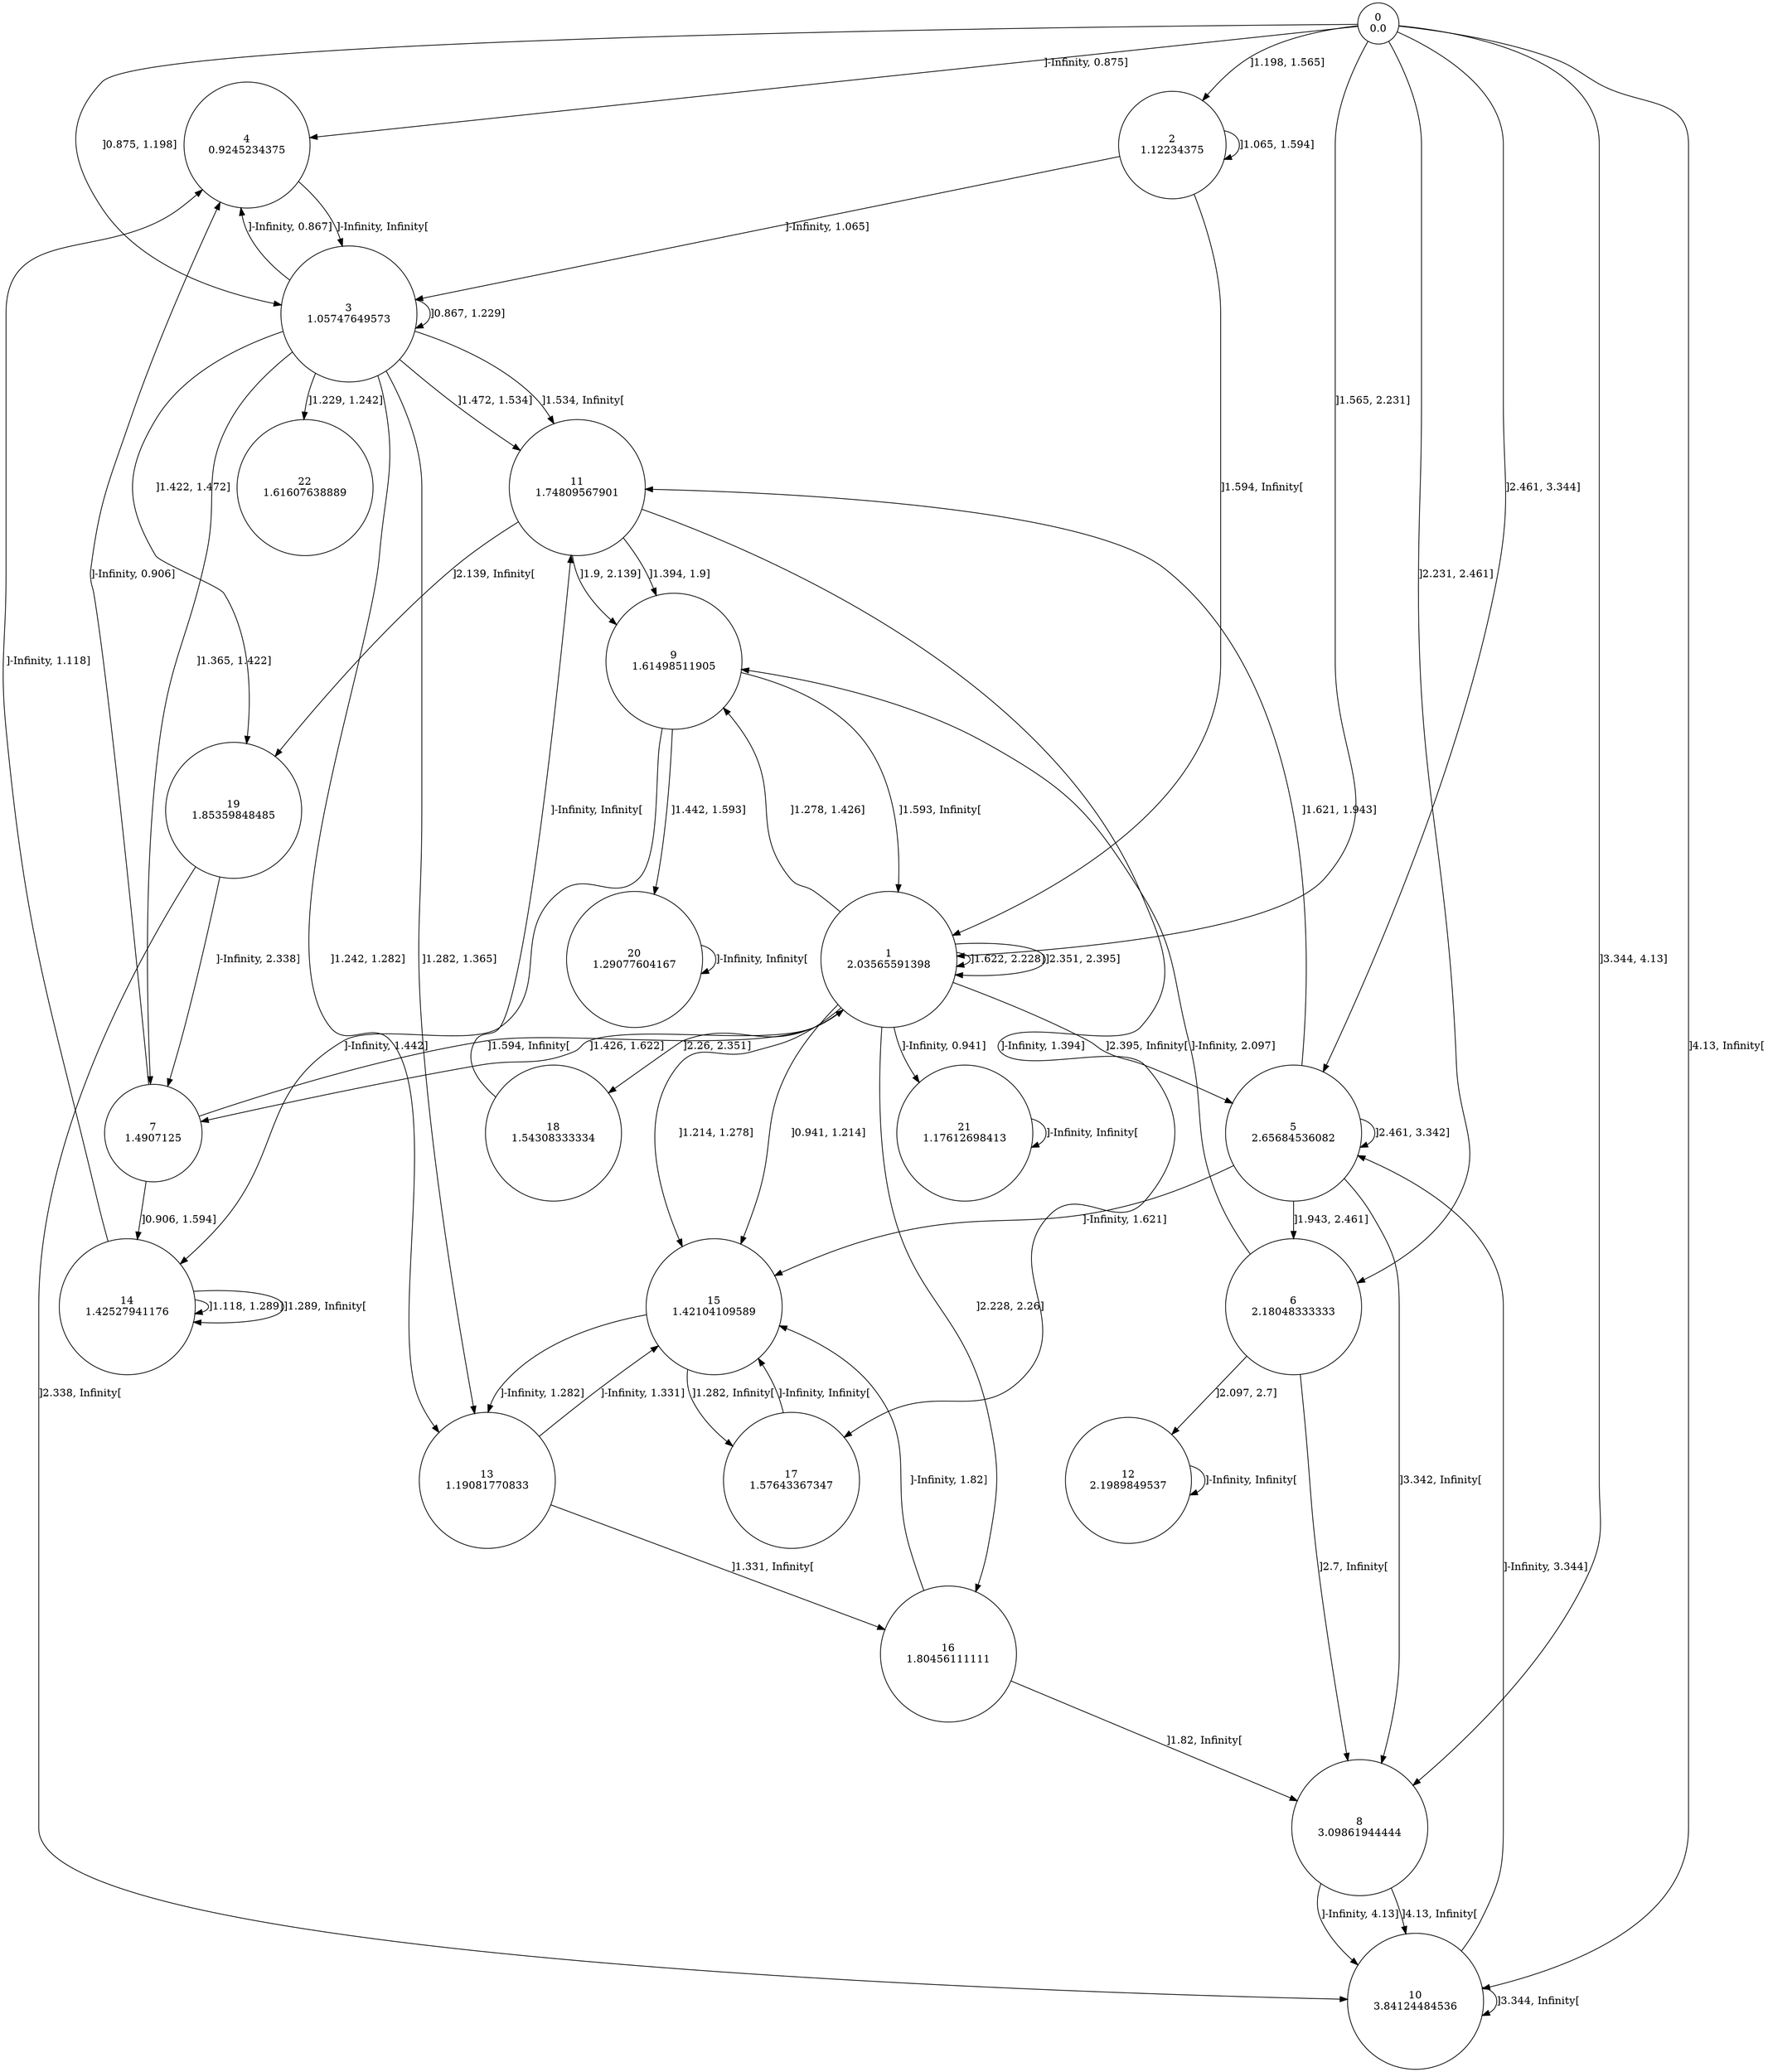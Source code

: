 digraph a {
0 [shape=circle, label="0\n0.0"];
	0 -> 4 [label="]-Infinity, 0.875]"];
	0 -> 3 [label="]0.875, 1.198]"];
	0 -> 2 [label="]1.198, 1.565]"];
	0 -> 1 [label="]1.565, 2.231]"];
	0 -> 6 [label="]2.231, 2.461]"];
	0 -> 5 [label="]2.461, 3.344]"];
	0 -> 8 [label="]3.344, 4.13]"];
	0 -> 10 [label="]4.13, Infinity["];
1 [shape=circle, label="1\n2.03565591398"];
	1 -> 21 [label="]-Infinity, 0.941]"];
	1 -> 15 [label="]0.941, 1.214]"];
	1 -> 15 [label="]1.214, 1.278]"];
	1 -> 9 [label="]1.278, 1.426]"];
	1 -> 7 [label="]1.426, 1.622]"];
	1 -> 1 [label="]1.622, 2.228]"];
	1 -> 16 [label="]2.228, 2.26]"];
	1 -> 18 [label="]2.26, 2.351]"];
	1 -> 1 [label="]2.351, 2.395]"];
	1 -> 5 [label="]2.395, Infinity["];
2 [shape=circle, label="2\n1.12234375"];
	2 -> 3 [label="]-Infinity, 1.065]"];
	2 -> 2 [label="]1.065, 1.594]"];
	2 -> 1 [label="]1.594, Infinity["];
3 [shape=circle, label="3\n1.05747649573"];
	3 -> 4 [label="]-Infinity, 0.867]"];
	3 -> 3 [label="]0.867, 1.229]"];
	3 -> 22 [label="]1.229, 1.242]"];
	3 -> 13 [label="]1.242, 1.282]"];
	3 -> 13 [label="]1.282, 1.365]"];
	3 -> 7 [label="]1.365, 1.422]"];
	3 -> 19 [label="]1.422, 1.472]"];
	3 -> 11 [label="]1.472, 1.534]"];
	3 -> 11 [label="]1.534, Infinity["];
4 [shape=circle, label="4\n0.9245234375"];
	4 -> 3 [label="]-Infinity, Infinity["];
5 [shape=circle, label="5\n2.65684536082"];
	5 -> 15 [label="]-Infinity, 1.621]"];
	5 -> 11 [label="]1.621, 1.943]"];
	5 -> 6 [label="]1.943, 2.461]"];
	5 -> 5 [label="]2.461, 3.342]"];
	5 -> 8 [label="]3.342, Infinity["];
6 [shape=circle, label="6\n2.18048333333"];
	6 -> 9 [label="]-Infinity, 2.097]"];
	6 -> 12 [label="]2.097, 2.7]"];
	6 -> 8 [label="]2.7, Infinity["];
7 [shape=circle, label="7\n1.4907125"];
	7 -> 4 [label="]-Infinity, 0.906]"];
	7 -> 14 [label="]0.906, 1.594]"];
	7 -> 1 [label="]1.594, Infinity["];
8 [shape=circle, label="8\n3.09861944444"];
	8 -> 10 [label="]-Infinity, 4.13]"];
	8 -> 10 [label="]4.13, Infinity["];
9 [shape=circle, label="9\n1.61498511905"];
	9 -> 14 [label="]-Infinity, 1.442]"];
	9 -> 20 [label="]1.442, 1.593]"];
	9 -> 1 [label="]1.593, Infinity["];
10 [shape=circle, label="10\n3.84124484536"];
	10 -> 5 [label="]-Infinity, 3.344]"];
	10 -> 10 [label="]3.344, Infinity["];
11 [shape=circle, label="11\n1.74809567901"];
	11 -> 17 [label="]-Infinity, 1.394]"];
	11 -> 9 [label="]1.394, 1.9]"];
	11 -> 9 [label="]1.9, 2.139]"];
	11 -> 19 [label="]2.139, Infinity["];
12 [shape=circle, label="12\n2.1989849537"];
	12 -> 12 [label="]-Infinity, Infinity["];
13 [shape=circle, label="13\n1.19081770833"];
	13 -> 15 [label="]-Infinity, 1.331]"];
	13 -> 16 [label="]1.331, Infinity["];
14 [shape=circle, label="14\n1.42527941176"];
	14 -> 4 [label="]-Infinity, 1.118]"];
	14 -> 14 [label="]1.118, 1.289]"];
	14 -> 14 [label="]1.289, Infinity["];
15 [shape=circle, label="15\n1.42104109589"];
	15 -> 13 [label="]-Infinity, 1.282]"];
	15 -> 17 [label="]1.282, Infinity["];
16 [shape=circle, label="16\n1.80456111111"];
	16 -> 15 [label="]-Infinity, 1.82]"];
	16 -> 8 [label="]1.82, Infinity["];
17 [shape=circle, label="17\n1.57643367347"];
	17 -> 15 [label="]-Infinity, Infinity["];
18 [shape=circle, label="18\n1.54308333334"];
	18 -> 11 [label="]-Infinity, Infinity["];
19 [shape=circle, label="19\n1.85359848485"];
	19 -> 7 [label="]-Infinity, 2.338]"];
	19 -> 10 [label="]2.338, Infinity["];
20 [shape=circle, label="20\n1.29077604167"];
	20 -> 20 [label="]-Infinity, Infinity["];
21 [shape=circle, label="21\n1.17612698413"];
	21 -> 21 [label="]-Infinity, Infinity["];
22 [shape=circle, label="22\n1.61607638889"];
}